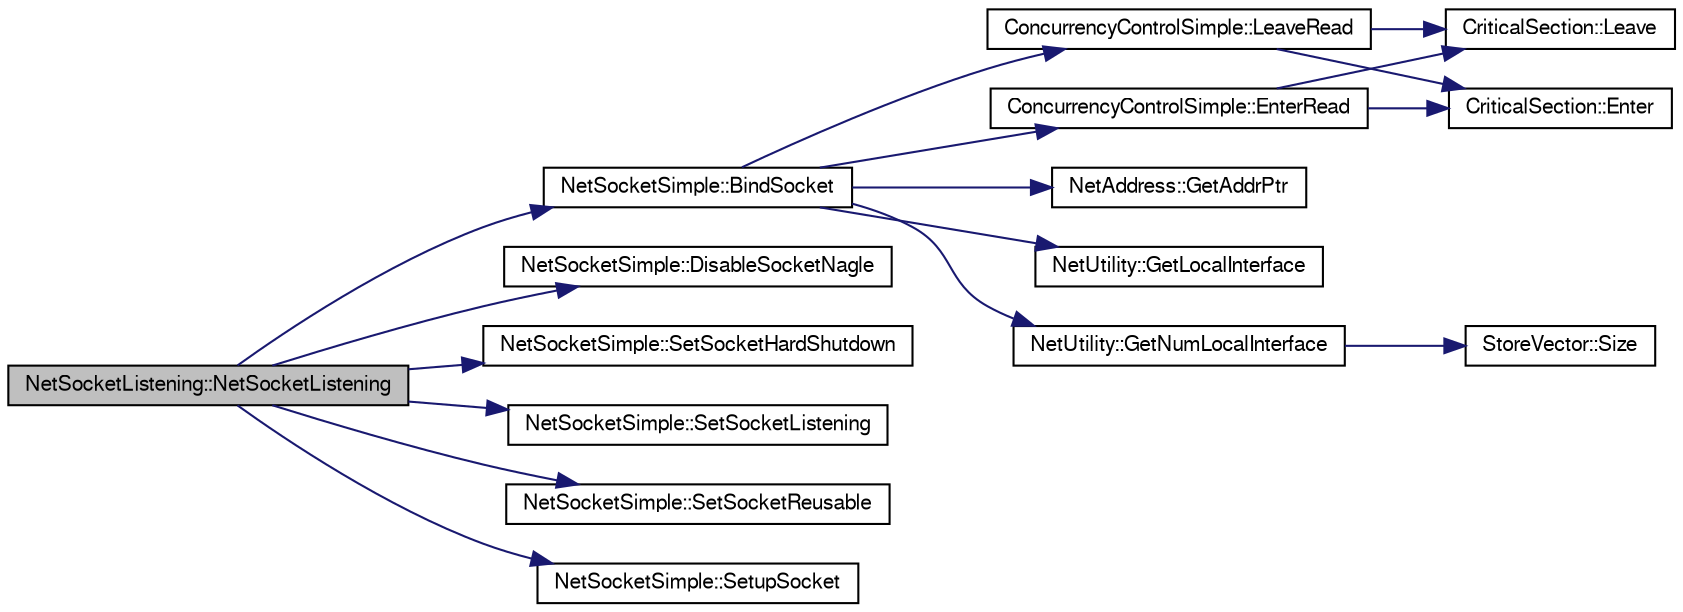 digraph G
{
  edge [fontname="FreeSans",fontsize="10",labelfontname="FreeSans",labelfontsize="10"];
  node [fontname="FreeSans",fontsize="10",shape=record];
  rankdir=LR;
  Node1 [label="NetSocketListening::NetSocketListening",height=0.2,width=0.4,color="black", fillcolor="grey75", style="filled" fontcolor="black"];
  Node1 -> Node2 [color="midnightblue",fontsize="10",style="solid",fontname="FreeSans"];
  Node2 [label="NetSocketSimple::BindSocket",height=0.2,width=0.4,color="black", fillcolor="white", style="filled",URL="$class_net_socket_simple.html#a19a162c85a5ef3e7ada4ec79ca253f0b"];
  Node2 -> Node3 [color="midnightblue",fontsize="10",style="solid",fontname="FreeSans"];
  Node3 [label="ConcurrencyControlSimple::EnterRead",height=0.2,width=0.4,color="black", fillcolor="white", style="filled",URL="$class_concurrency_control_simple.html#a2fe44e5187f242c6770f22744fbbb9fc"];
  Node3 -> Node4 [color="midnightblue",fontsize="10",style="solid",fontname="FreeSans"];
  Node4 [label="CriticalSection::Enter",height=0.2,width=0.4,color="black", fillcolor="white", style="filled",URL="$class_critical_section.html#a509be5342b2f07ae06e1af5d9e08b871"];
  Node3 -> Node5 [color="midnightblue",fontsize="10",style="solid",fontname="FreeSans"];
  Node5 [label="CriticalSection::Leave",height=0.2,width=0.4,color="black", fillcolor="white", style="filled",URL="$class_critical_section.html#a6fa0931385f066492f31fc98e3fca657"];
  Node2 -> Node6 [color="midnightblue",fontsize="10",style="solid",fontname="FreeSans"];
  Node6 [label="NetAddress::GetAddrPtr",height=0.2,width=0.4,color="black", fillcolor="white", style="filled",URL="$class_net_address.html#a04fbd8740465d5d64ab8bec440b7f0a1"];
  Node2 -> Node7 [color="midnightblue",fontsize="10",style="solid",fontname="FreeSans"];
  Node7 [label="NetUtility::GetLocalInterface",height=0.2,width=0.4,color="black", fillcolor="white", style="filled",URL="$class_net_utility.html#aa014d19c36866c5be2715dec110f09ee"];
  Node2 -> Node8 [color="midnightblue",fontsize="10",style="solid",fontname="FreeSans"];
  Node8 [label="NetUtility::GetNumLocalInterface",height=0.2,width=0.4,color="black", fillcolor="white", style="filled",URL="$class_net_utility.html#a5b29758025dba92128f60a2240458552"];
  Node8 -> Node9 [color="midnightblue",fontsize="10",style="solid",fontname="FreeSans"];
  Node9 [label="StoreVector::Size",height=0.2,width=0.4,color="black", fillcolor="white", style="filled",URL="$class_store_vector.html#a161dc8c23affc6290c7dced3f1b77382"];
  Node2 -> Node10 [color="midnightblue",fontsize="10",style="solid",fontname="FreeSans"];
  Node10 [label="ConcurrencyControlSimple::LeaveRead",height=0.2,width=0.4,color="black", fillcolor="white", style="filled",URL="$class_concurrency_control_simple.html#a5899652d881e107574a98d15cae50830"];
  Node10 -> Node4 [color="midnightblue",fontsize="10",style="solid",fontname="FreeSans"];
  Node10 -> Node5 [color="midnightblue",fontsize="10",style="solid",fontname="FreeSans"];
  Node1 -> Node11 [color="midnightblue",fontsize="10",style="solid",fontname="FreeSans"];
  Node11 [label="NetSocketSimple::DisableSocketNagle",height=0.2,width=0.4,color="black", fillcolor="white", style="filled",URL="$class_net_socket_simple.html#a491d44d5245a0b3f3bc3bd36288ef7a8"];
  Node1 -> Node12 [color="midnightblue",fontsize="10",style="solid",fontname="FreeSans"];
  Node12 [label="NetSocketSimple::SetSocketHardShutdown",height=0.2,width=0.4,color="black", fillcolor="white", style="filled",URL="$class_net_socket_simple.html#af2c3dfef795bbaa3209f9cbffffb77a6"];
  Node1 -> Node13 [color="midnightblue",fontsize="10",style="solid",fontname="FreeSans"];
  Node13 [label="NetSocketSimple::SetSocketListening",height=0.2,width=0.4,color="black", fillcolor="white", style="filled",URL="$class_net_socket_simple.html#a1a15e9b7c16cb69a9418d30a5988b7bd"];
  Node1 -> Node14 [color="midnightblue",fontsize="10",style="solid",fontname="FreeSans"];
  Node14 [label="NetSocketSimple::SetSocketReusable",height=0.2,width=0.4,color="black", fillcolor="white", style="filled",URL="$class_net_socket_simple.html#acc56b9d376b2a448352f0e0ee961c659"];
  Node1 -> Node15 [color="midnightblue",fontsize="10",style="solid",fontname="FreeSans"];
  Node15 [label="NetSocketSimple::SetupSocket",height=0.2,width=0.4,color="black", fillcolor="white", style="filled",URL="$class_net_socket_simple.html#af841b9758f66a7ee1f610e9446bd6255"];
}
